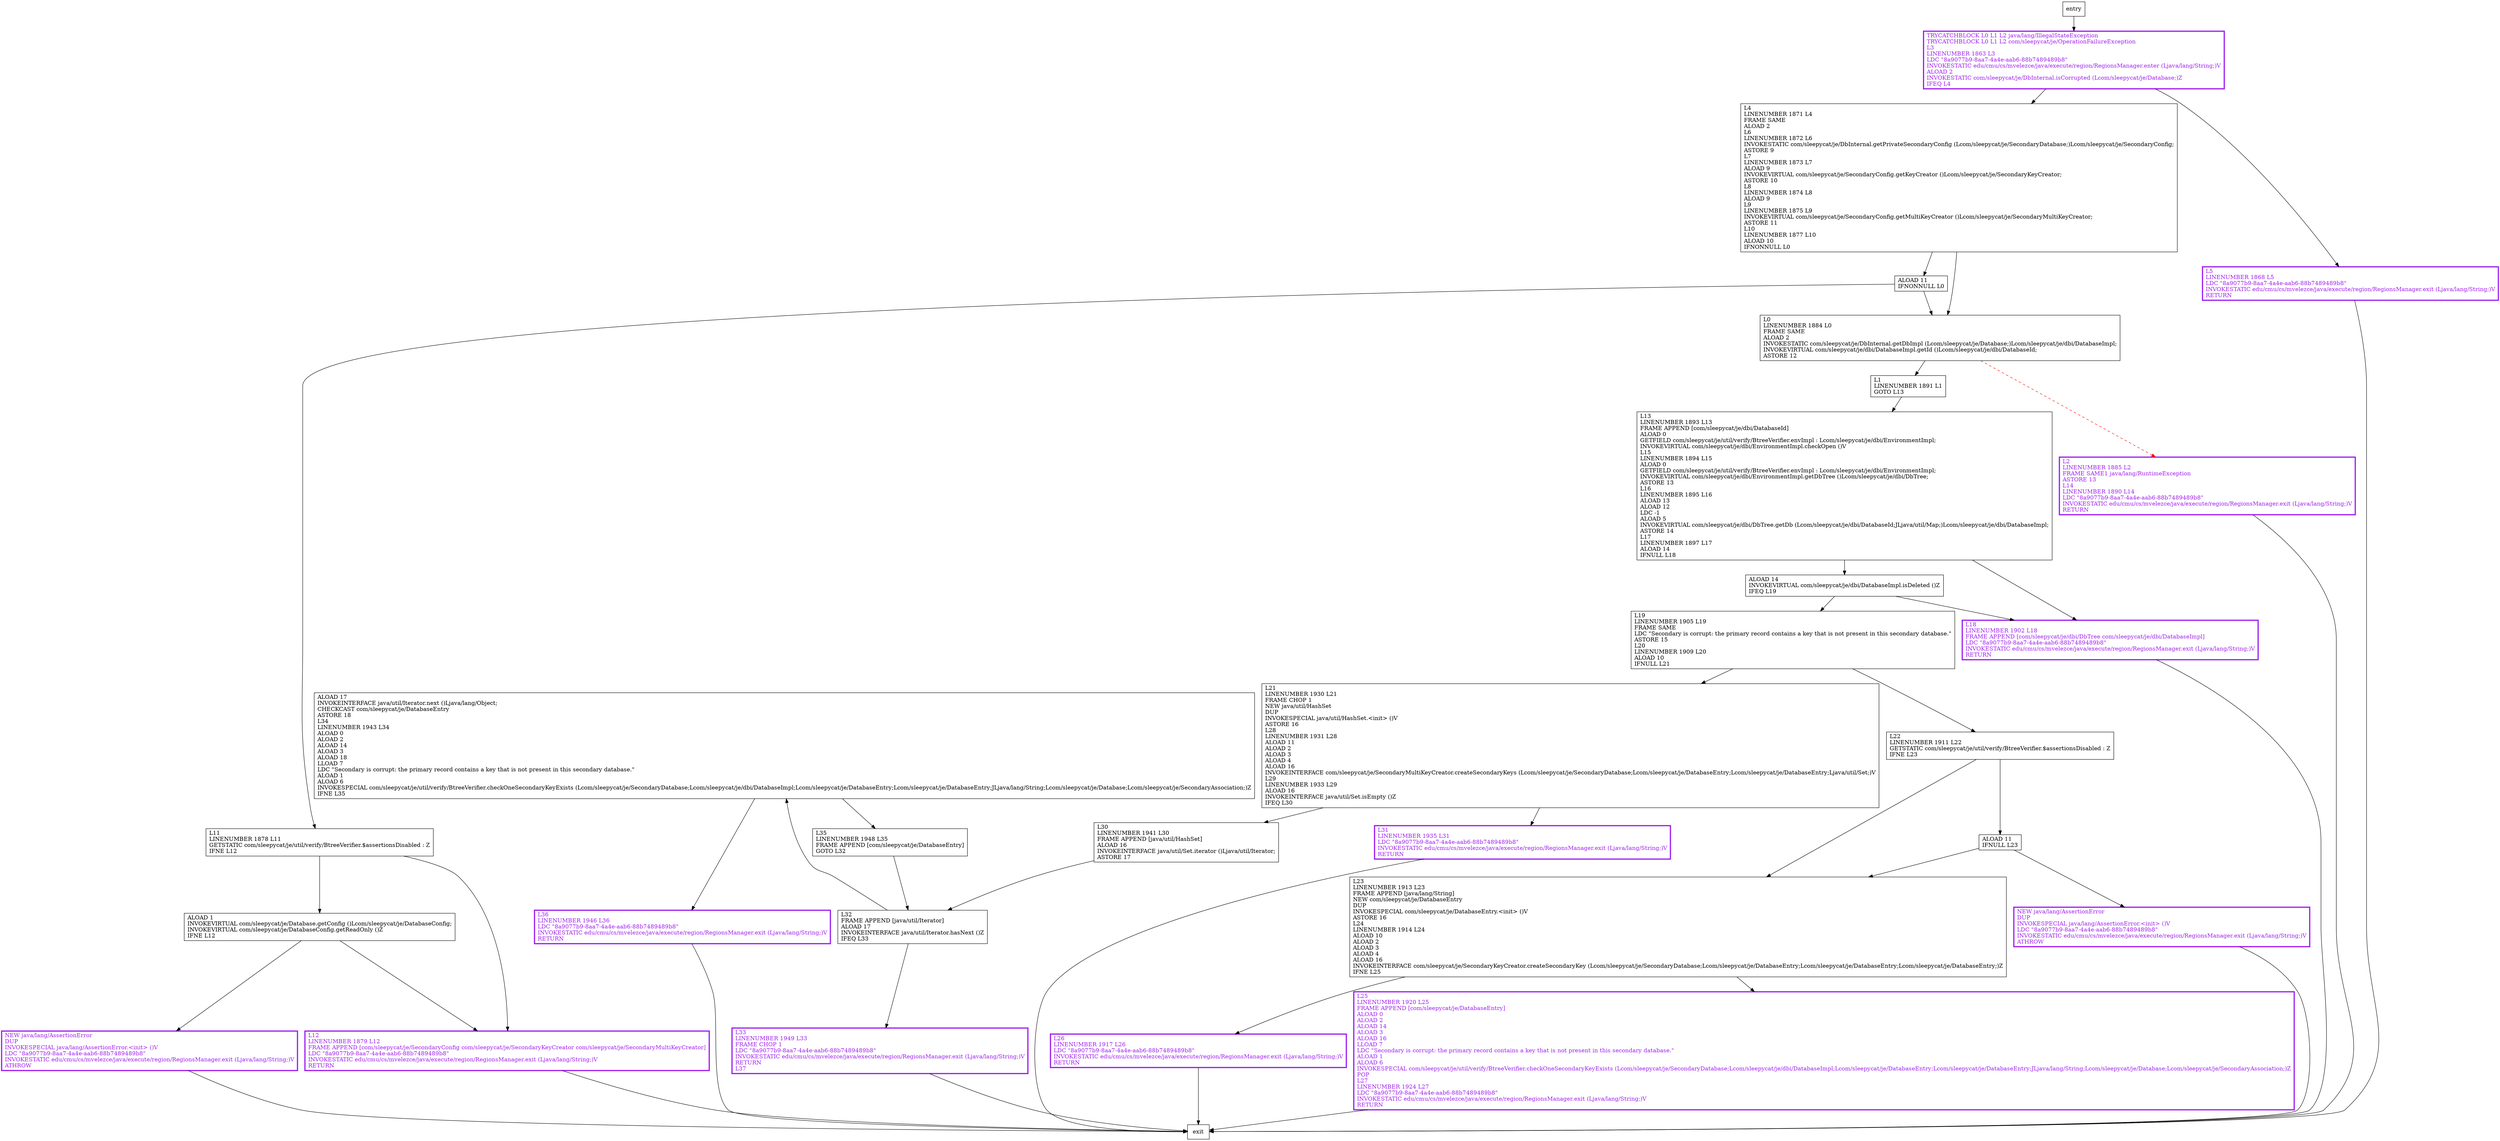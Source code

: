 digraph checkSecondaryKeysExist {
node [shape=record];
1276671443 [label="NEW java/lang/AssertionError\lDUP\lINVOKESPECIAL java/lang/AssertionError.\<init\> ()V\lLDC \"8a9077b9-8aa7-4a4e-aab6-88b7489489b8\"\lINVOKESTATIC edu/cmu/cs/mvelezce/java/execute/region/RegionsManager.exit (Ljava/lang/String;)V\lATHROW\l"];
497017104 [label="ALOAD 14\lINVOKEVIRTUAL com/sleepycat/je/dbi/DatabaseImpl.isDeleted ()Z\lIFEQ L19\l"];
1727973518 [label="L21\lLINENUMBER 1930 L21\lFRAME CHOP 1\lNEW java/util/HashSet\lDUP\lINVOKESPECIAL java/util/HashSet.\<init\> ()V\lASTORE 16\lL28\lLINENUMBER 1931 L28\lALOAD 11\lALOAD 2\lALOAD 3\lALOAD 4\lALOAD 16\lINVOKEINTERFACE com/sleepycat/je/SecondaryMultiKeyCreator.createSecondaryKeys (Lcom/sleepycat/je/SecondaryDatabase;Lcom/sleepycat/je/DatabaseEntry;Lcom/sleepycat/je/DatabaseEntry;Ljava/util/Set;)V\lL29\lLINENUMBER 1933 L29\lALOAD 16\lINVOKEINTERFACE java/util/Set.isEmpty ()Z\lIFEQ L30\l"];
1682353338 [label="L11\lLINENUMBER 1878 L11\lGETSTATIC com/sleepycat/je/util/verify/BtreeVerifier.$assertionsDisabled : Z\lIFNE L12\l"];
676492936 [label="L32\lFRAME APPEND [java/util/Iterator]\lALOAD 17\lINVOKEINTERFACE java/util/Iterator.hasNext ()Z\lIFEQ L33\l"];
1185837678 [label="L36\lLINENUMBER 1946 L36\lLDC \"8a9077b9-8aa7-4a4e-aab6-88b7489489b8\"\lINVOKESTATIC edu/cmu/cs/mvelezce/java/execute/region/RegionsManager.exit (Ljava/lang/String;)V\lRETURN\l"];
432634325 [label="L1\lLINENUMBER 1891 L1\lGOTO L13\l"];
1759132504 [label="ALOAD 11\lIFNONNULL L0\l"];
1546808934 [label="L26\lLINENUMBER 1917 L26\lLDC \"8a9077b9-8aa7-4a4e-aab6-88b7489489b8\"\lINVOKESTATIC edu/cmu/cs/mvelezce/java/execute/region/RegionsManager.exit (Ljava/lang/String;)V\lRETURN\l"];
2113124869 [label="L35\lLINENUMBER 1948 L35\lFRAME APPEND [com/sleepycat/je/DatabaseEntry]\lGOTO L32\l"];
1751462777 [label="L30\lLINENUMBER 1941 L30\lFRAME APPEND [java/util/HashSet]\lALOAD 16\lINVOKEINTERFACE java/util/Set.iterator ()Ljava/util/Iterator;\lASTORE 17\l"];
1121726803 [label="L33\lLINENUMBER 1949 L33\lFRAME CHOP 1\lLDC \"8a9077b9-8aa7-4a4e-aab6-88b7489489b8\"\lINVOKESTATIC edu/cmu/cs/mvelezce/java/execute/region/RegionsManager.exit (Ljava/lang/String;)V\lRETURN\lL37\l"];
249135425 [label="L13\lLINENUMBER 1893 L13\lFRAME APPEND [com/sleepycat/je/dbi/DatabaseId]\lALOAD 0\lGETFIELD com/sleepycat/je/util/verify/BtreeVerifier.envImpl : Lcom/sleepycat/je/dbi/EnvironmentImpl;\lINVOKEVIRTUAL com/sleepycat/je/dbi/EnvironmentImpl.checkOpen ()V\lL15\lLINENUMBER 1894 L15\lALOAD 0\lGETFIELD com/sleepycat/je/util/verify/BtreeVerifier.envImpl : Lcom/sleepycat/je/dbi/EnvironmentImpl;\lINVOKEVIRTUAL com/sleepycat/je/dbi/EnvironmentImpl.getDbTree ()Lcom/sleepycat/je/dbi/DbTree;\lASTORE 13\lL16\lLINENUMBER 1895 L16\lALOAD 13\lALOAD 12\lLDC -1\lALOAD 5\lINVOKEVIRTUAL com/sleepycat/je/dbi/DbTree.getDb (Lcom/sleepycat/je/dbi/DatabaseId;JLjava/util/Map;)Lcom/sleepycat/je/dbi/DatabaseImpl;\lASTORE 14\lL17\lLINENUMBER 1897 L17\lALOAD 14\lIFNULL L18\l"];
1841334050 [label="L23\lLINENUMBER 1913 L23\lFRAME APPEND [java/lang/String]\lNEW com/sleepycat/je/DatabaseEntry\lDUP\lINVOKESPECIAL com/sleepycat/je/DatabaseEntry.\<init\> ()V\lASTORE 16\lL24\lLINENUMBER 1914 L24\lALOAD 10\lALOAD 2\lALOAD 3\lALOAD 4\lALOAD 16\lINVOKEINTERFACE com/sleepycat/je/SecondaryKeyCreator.createSecondaryKey (Lcom/sleepycat/je/SecondaryDatabase;Lcom/sleepycat/je/DatabaseEntry;Lcom/sleepycat/je/DatabaseEntry;Lcom/sleepycat/je/DatabaseEntry;)Z\lIFNE L25\l"];
1742501195 [label="L31\lLINENUMBER 1935 L31\lLDC \"8a9077b9-8aa7-4a4e-aab6-88b7489489b8\"\lINVOKESTATIC edu/cmu/cs/mvelezce/java/execute/region/RegionsManager.exit (Ljava/lang/String;)V\lRETURN\l"];
1605096818 [label="NEW java/lang/AssertionError\lDUP\lINVOKESPECIAL java/lang/AssertionError.\<init\> ()V\lLDC \"8a9077b9-8aa7-4a4e-aab6-88b7489489b8\"\lINVOKESTATIC edu/cmu/cs/mvelezce/java/execute/region/RegionsManager.exit (Ljava/lang/String;)V\lATHROW\l"];
587791357 [label="ALOAD 1\lINVOKEVIRTUAL com/sleepycat/je/Database.getConfig ()Lcom/sleepycat/je/DatabaseConfig;\lINVOKEVIRTUAL com/sleepycat/je/DatabaseConfig.getReadOnly ()Z\lIFNE L12\l"];
268665443 [label="L2\lLINENUMBER 1885 L2\lFRAME SAME1 java/lang/RuntimeException\lASTORE 13\lL14\lLINENUMBER 1890 L14\lLDC \"8a9077b9-8aa7-4a4e-aab6-88b7489489b8\"\lINVOKESTATIC edu/cmu/cs/mvelezce/java/execute/region/RegionsManager.exit (Ljava/lang/String;)V\lRETURN\l"];
480159636 [label="L19\lLINENUMBER 1905 L19\lFRAME SAME\lLDC \"Secondary is corrupt: the primary record contains a key that is not present in this secondary database.\"\lASTORE 15\lL20\lLINENUMBER 1909 L20\lALOAD 10\lIFNULL L21\l"];
76231200 [label="ALOAD 11\lIFNULL L23\l"];
32853490 [label="L25\lLINENUMBER 1920 L25\lFRAME APPEND [com/sleepycat/je/DatabaseEntry]\lALOAD 0\lALOAD 2\lALOAD 14\lALOAD 3\lALOAD 16\lLLOAD 7\lLDC \"Secondary is corrupt: the primary record contains a key that is not present in this secondary database.\"\lALOAD 1\lALOAD 6\lINVOKESPECIAL com/sleepycat/je/util/verify/BtreeVerifier.checkOneSecondaryKeyExists (Lcom/sleepycat/je/SecondaryDatabase;Lcom/sleepycat/je/dbi/DatabaseImpl;Lcom/sleepycat/je/DatabaseEntry;Lcom/sleepycat/je/DatabaseEntry;JLjava/lang/String;Lcom/sleepycat/je/Database;Lcom/sleepycat/je/SecondaryAssociation;)Z\lPOP\lL27\lLINENUMBER 1924 L27\lLDC \"8a9077b9-8aa7-4a4e-aab6-88b7489489b8\"\lINVOKESTATIC edu/cmu/cs/mvelezce/java/execute/region/RegionsManager.exit (Ljava/lang/String;)V\lRETURN\l"];
240728605 [label="L4\lLINENUMBER 1871 L4\lFRAME SAME\lALOAD 2\lL6\lLINENUMBER 1872 L6\lINVOKESTATIC com/sleepycat/je/DbInternal.getPrivateSecondaryConfig (Lcom/sleepycat/je/SecondaryDatabase;)Lcom/sleepycat/je/SecondaryConfig;\lASTORE 9\lL7\lLINENUMBER 1873 L7\lALOAD 9\lINVOKEVIRTUAL com/sleepycat/je/SecondaryConfig.getKeyCreator ()Lcom/sleepycat/je/SecondaryKeyCreator;\lASTORE 10\lL8\lLINENUMBER 1874 L8\lALOAD 9\lL9\lLINENUMBER 1875 L9\lINVOKEVIRTUAL com/sleepycat/je/SecondaryConfig.getMultiKeyCreator ()Lcom/sleepycat/je/SecondaryMultiKeyCreator;\lASTORE 11\lL10\lLINENUMBER 1877 L10\lALOAD 10\lIFNONNULL L0\l"];
2138661752 [label="L0\lLINENUMBER 1884 L0\lFRAME SAME\lALOAD 2\lINVOKESTATIC com/sleepycat/je/DbInternal.getDbImpl (Lcom/sleepycat/je/Database;)Lcom/sleepycat/je/dbi/DatabaseImpl;\lINVOKEVIRTUAL com/sleepycat/je/dbi/DatabaseImpl.getId ()Lcom/sleepycat/je/dbi/DatabaseId;\lASTORE 12\l"];
65221805 [label="ALOAD 17\lINVOKEINTERFACE java/util/Iterator.next ()Ljava/lang/Object;\lCHECKCAST com/sleepycat/je/DatabaseEntry\lASTORE 18\lL34\lLINENUMBER 1943 L34\lALOAD 0\lALOAD 2\lALOAD 14\lALOAD 3\lALOAD 18\lLLOAD 7\lLDC \"Secondary is corrupt: the primary record contains a key that is not present in this secondary database.\"\lALOAD 1\lALOAD 6\lINVOKESPECIAL com/sleepycat/je/util/verify/BtreeVerifier.checkOneSecondaryKeyExists (Lcom/sleepycat/je/SecondaryDatabase;Lcom/sleepycat/je/dbi/DatabaseImpl;Lcom/sleepycat/je/DatabaseEntry;Lcom/sleepycat/je/DatabaseEntry;JLjava/lang/String;Lcom/sleepycat/je/Database;Lcom/sleepycat/je/SecondaryAssociation;)Z\lIFNE L35\l"];
968158736 [label="TRYCATCHBLOCK L0 L1 L2 java/lang/IllegalStateException\lTRYCATCHBLOCK L0 L1 L2 com/sleepycat/je/OperationFailureException\lL3\lLINENUMBER 1863 L3\lLDC \"8a9077b9-8aa7-4a4e-aab6-88b7489489b8\"\lINVOKESTATIC edu/cmu/cs/mvelezce/java/execute/region/RegionsManager.enter (Ljava/lang/String;)V\lALOAD 2\lINVOKESTATIC com/sleepycat/je/DbInternal.isCorrupted (Lcom/sleepycat/je/Database;)Z\lIFEQ L4\l"];
1586495183 [label="L22\lLINENUMBER 1911 L22\lGETSTATIC com/sleepycat/je/util/verify/BtreeVerifier.$assertionsDisabled : Z\lIFNE L23\l"];
1793737844 [label="L18\lLINENUMBER 1902 L18\lFRAME APPEND [com/sleepycat/je/dbi/DbTree com/sleepycat/je/dbi/DatabaseImpl]\lLDC \"8a9077b9-8aa7-4a4e-aab6-88b7489489b8\"\lINVOKESTATIC edu/cmu/cs/mvelezce/java/execute/region/RegionsManager.exit (Ljava/lang/String;)V\lRETURN\l"];
982514189 [label="L5\lLINENUMBER 1868 L5\lLDC \"8a9077b9-8aa7-4a4e-aab6-88b7489489b8\"\lINVOKESTATIC edu/cmu/cs/mvelezce/java/execute/region/RegionsManager.exit (Ljava/lang/String;)V\lRETURN\l"];
1720852995 [label="L12\lLINENUMBER 1879 L12\lFRAME APPEND [com/sleepycat/je/SecondaryConfig com/sleepycat/je/SecondaryKeyCreator com/sleepycat/je/SecondaryMultiKeyCreator]\lLDC \"8a9077b9-8aa7-4a4e-aab6-88b7489489b8\"\lINVOKESTATIC edu/cmu/cs/mvelezce/java/execute/region/RegionsManager.exit (Ljava/lang/String;)V\lRETURN\l"];
entry;
exit;
1276671443 -> exit
497017104 -> 480159636
497017104 -> 1793737844
1727973518 -> 1751462777
1727973518 -> 1742501195
1682353338 -> 587791357
1682353338 -> 1720852995
676492936 -> 1121726803
676492936 -> 65221805
1185837678 -> exit
432634325 -> 249135425
1759132504 -> 1682353338
1759132504 -> 2138661752
1546808934 -> exit
2113124869 -> 676492936
1751462777 -> 676492936
1121726803 -> exit
249135425 -> 497017104
249135425 -> 1793737844
1841334050 -> 32853490
1841334050 -> 1546808934
1742501195 -> exit
1605096818 -> exit
587791357 -> 1605096818
587791357 -> 1720852995
268665443 -> exit
480159636 -> 1727973518
480159636 -> 1586495183
76231200 -> 1276671443
76231200 -> 1841334050
entry -> 968158736
32853490 -> exit
240728605 -> 1759132504
240728605 -> 2138661752
2138661752 -> 268665443 [style=dashed, color=red]
2138661752 -> 432634325
65221805 -> 1185837678
65221805 -> 2113124869
968158736 -> 240728605
968158736 -> 982514189
1586495183 -> 76231200
1586495183 -> 1841334050
1793737844 -> exit
982514189 -> exit
1720852995 -> exit
32853490[fontcolor="purple", penwidth=3, color="purple"];
1276671443[fontcolor="purple", penwidth=3, color="purple"];
1185837678[fontcolor="purple", penwidth=3, color="purple"];
268665443[fontcolor="purple", penwidth=3, color="purple"];
1546808934[fontcolor="purple", penwidth=3, color="purple"];
1121726803[fontcolor="purple", penwidth=3, color="purple"];
1742501195[fontcolor="purple", penwidth=3, color="purple"];
1605096818[fontcolor="purple", penwidth=3, color="purple"];
968158736[fontcolor="purple", penwidth=3, color="purple"];
1793737844[fontcolor="purple", penwidth=3, color="purple"];
982514189[fontcolor="purple", penwidth=3, color="purple"];
1720852995[fontcolor="purple", penwidth=3, color="purple"];
}
